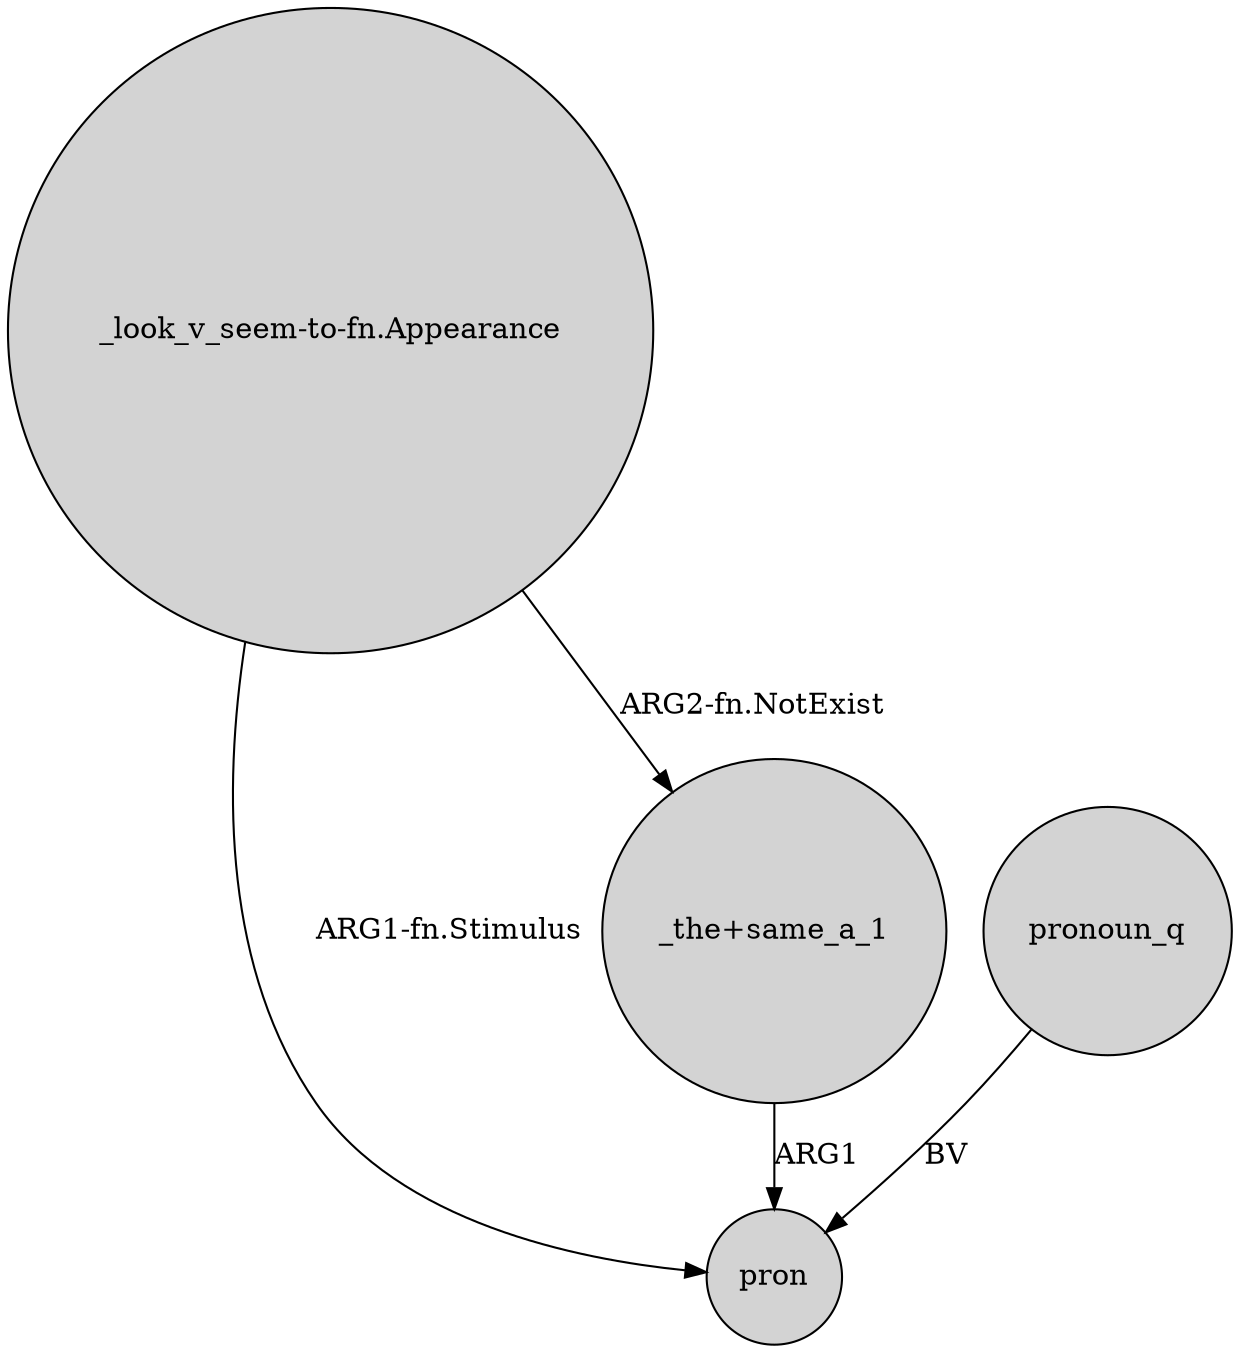 digraph {
	node [shape=circle style=filled]
	"_look_v_seem-to-fn.Appearance" -> pron [label="ARG1-fn.Stimulus"]
	"_the+same_a_1" -> pron [label=ARG1]
	"_look_v_seem-to-fn.Appearance" -> "_the+same_a_1" [label="ARG2-fn.NotExist"]
	pronoun_q -> pron [label=BV]
}
